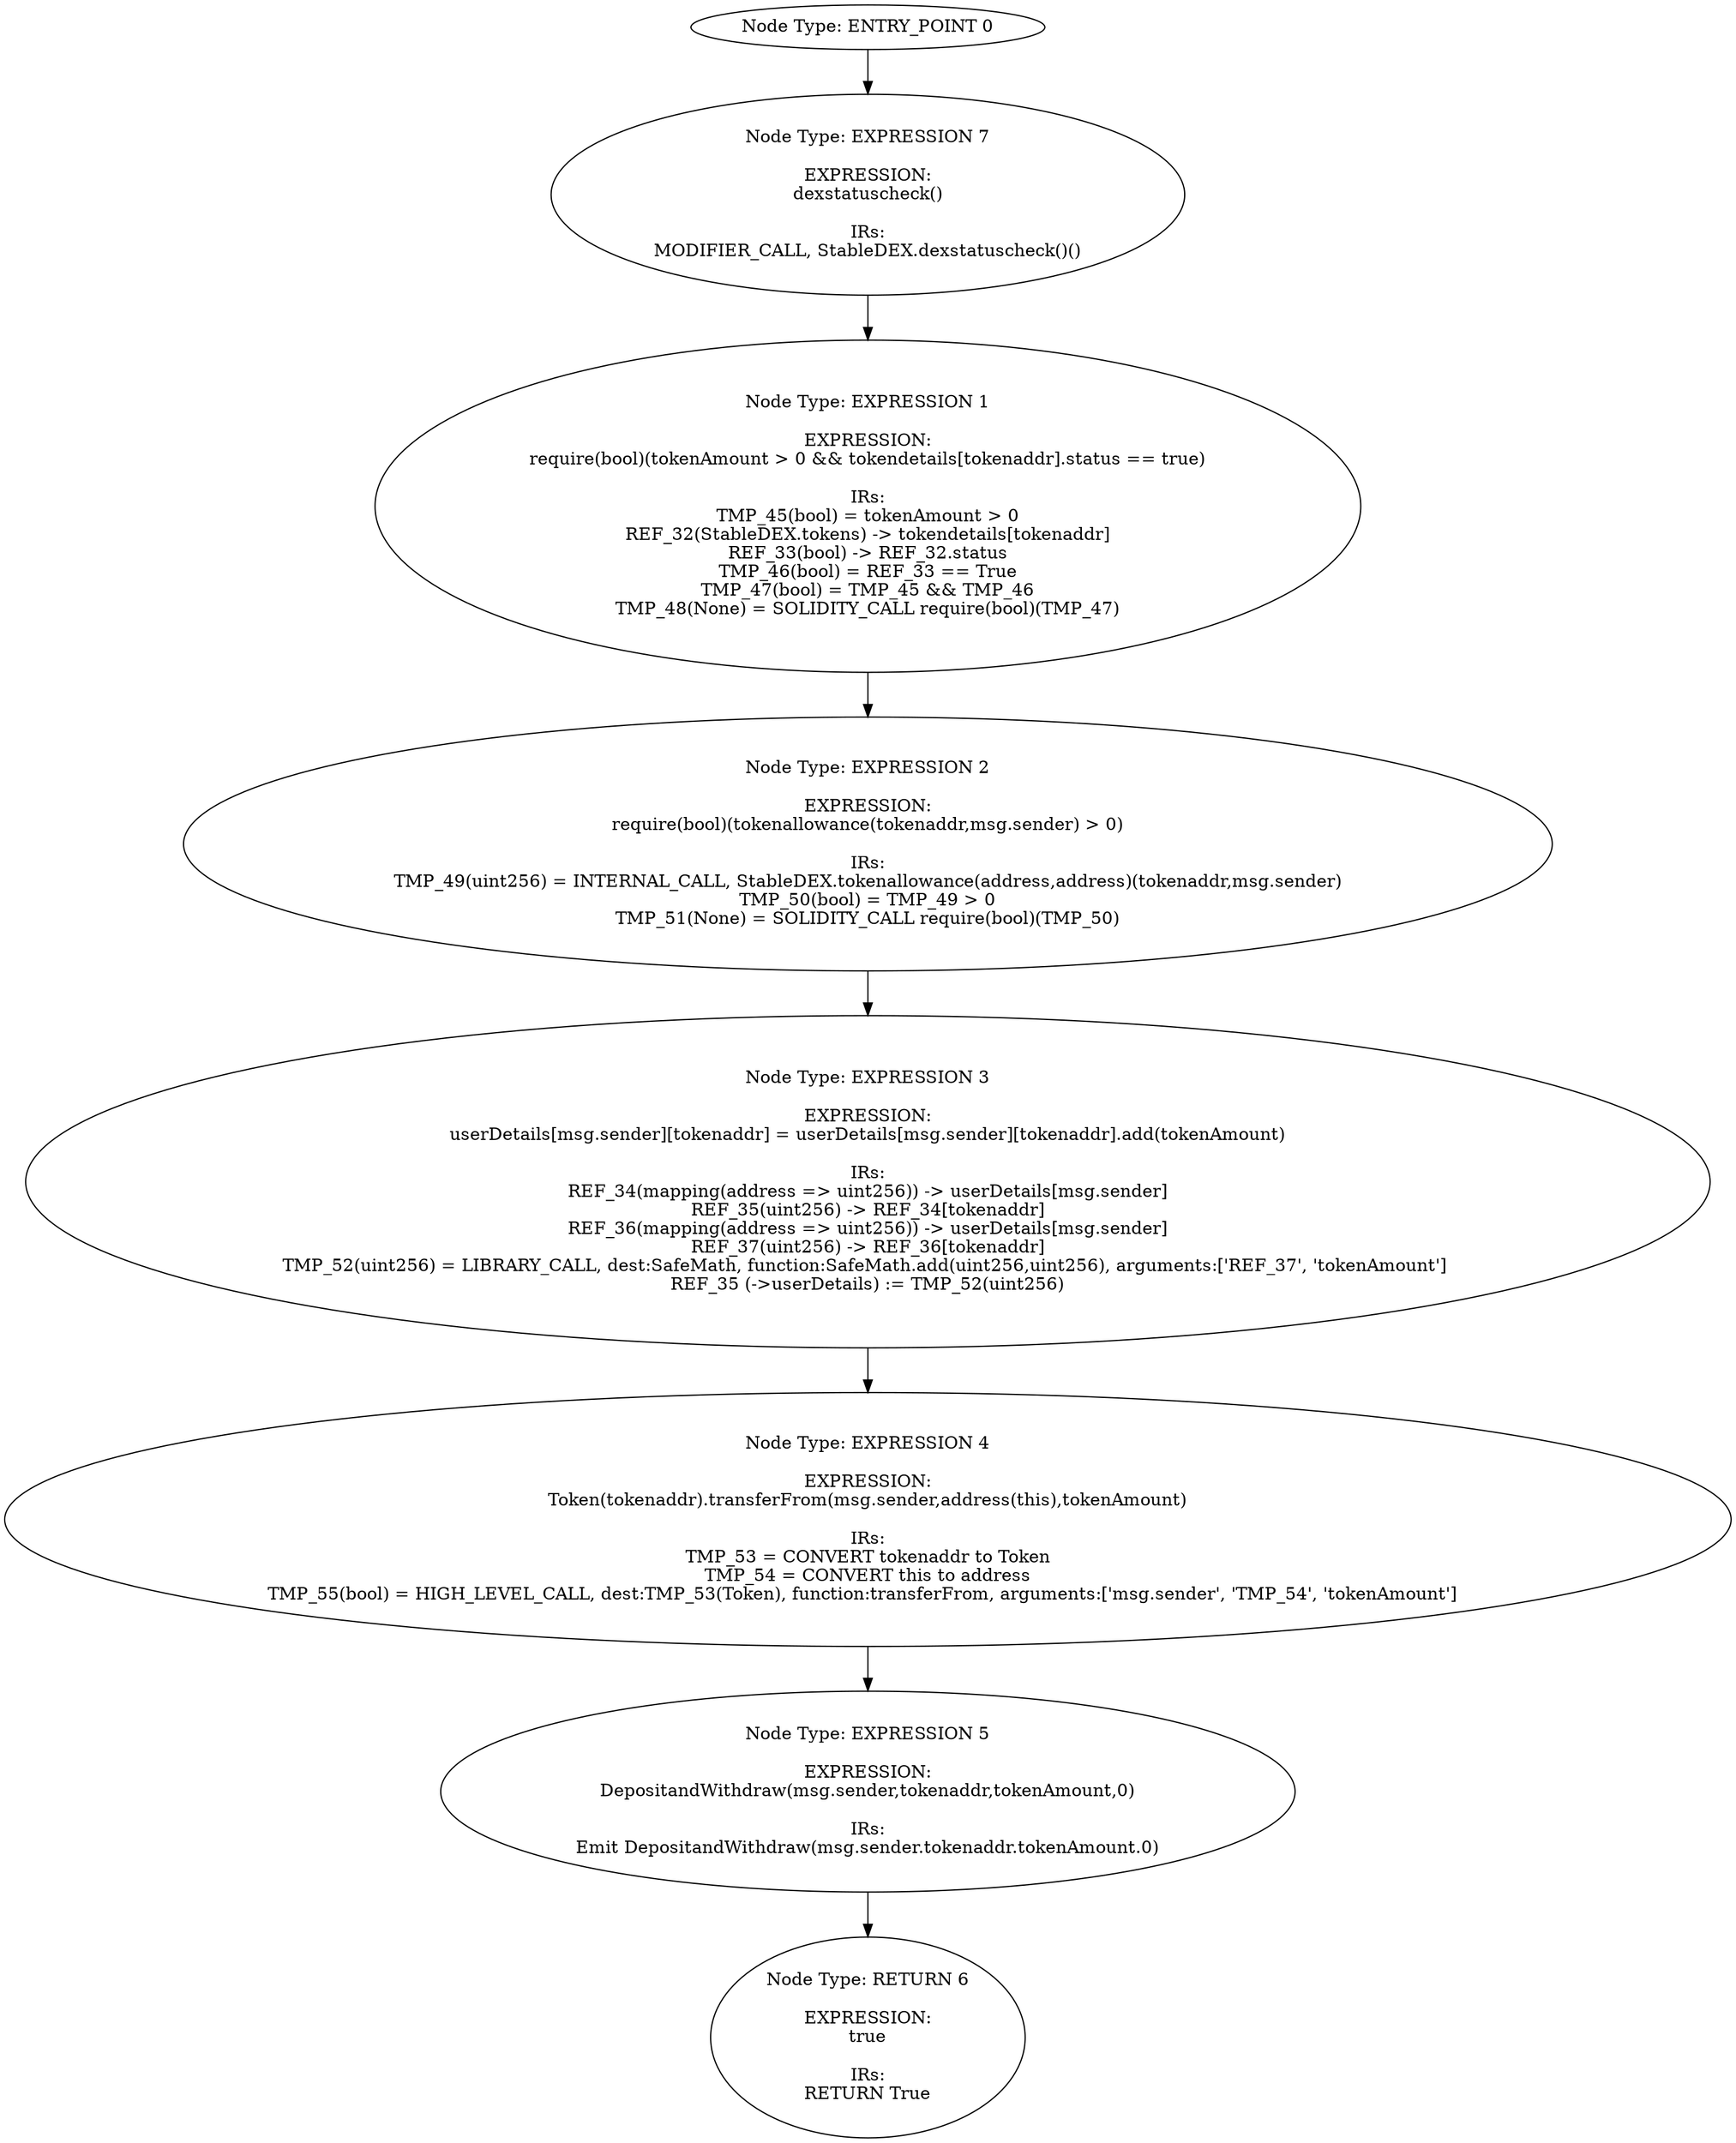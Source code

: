 digraph{
0[label="Node Type: ENTRY_POINT 0
"];
0->7;
1[label="Node Type: EXPRESSION 1

EXPRESSION:
require(bool)(tokenAmount > 0 && tokendetails[tokenaddr].status == true)

IRs:
TMP_45(bool) = tokenAmount > 0
REF_32(StableDEX.tokens) -> tokendetails[tokenaddr]
REF_33(bool) -> REF_32.status
TMP_46(bool) = REF_33 == True
TMP_47(bool) = TMP_45 && TMP_46
TMP_48(None) = SOLIDITY_CALL require(bool)(TMP_47)"];
1->2;
2[label="Node Type: EXPRESSION 2

EXPRESSION:
require(bool)(tokenallowance(tokenaddr,msg.sender) > 0)

IRs:
TMP_49(uint256) = INTERNAL_CALL, StableDEX.tokenallowance(address,address)(tokenaddr,msg.sender)
TMP_50(bool) = TMP_49 > 0
TMP_51(None) = SOLIDITY_CALL require(bool)(TMP_50)"];
2->3;
3[label="Node Type: EXPRESSION 3

EXPRESSION:
userDetails[msg.sender][tokenaddr] = userDetails[msg.sender][tokenaddr].add(tokenAmount)

IRs:
REF_34(mapping(address => uint256)) -> userDetails[msg.sender]
REF_35(uint256) -> REF_34[tokenaddr]
REF_36(mapping(address => uint256)) -> userDetails[msg.sender]
REF_37(uint256) -> REF_36[tokenaddr]
TMP_52(uint256) = LIBRARY_CALL, dest:SafeMath, function:SafeMath.add(uint256,uint256), arguments:['REF_37', 'tokenAmount'] 
REF_35 (->userDetails) := TMP_52(uint256)"];
3->4;
4[label="Node Type: EXPRESSION 4

EXPRESSION:
Token(tokenaddr).transferFrom(msg.sender,address(this),tokenAmount)

IRs:
TMP_53 = CONVERT tokenaddr to Token
TMP_54 = CONVERT this to address
TMP_55(bool) = HIGH_LEVEL_CALL, dest:TMP_53(Token), function:transferFrom, arguments:['msg.sender', 'TMP_54', 'tokenAmount']  "];
4->5;
5[label="Node Type: EXPRESSION 5

EXPRESSION:
DepositandWithdraw(msg.sender,tokenaddr,tokenAmount,0)

IRs:
Emit DepositandWithdraw(msg.sender.tokenaddr.tokenAmount.0)"];
5->6;
6[label="Node Type: RETURN 6

EXPRESSION:
true

IRs:
RETURN True"];
7[label="Node Type: EXPRESSION 7

EXPRESSION:
dexstatuscheck()

IRs:
MODIFIER_CALL, StableDEX.dexstatuscheck()()"];
7->1;
}
